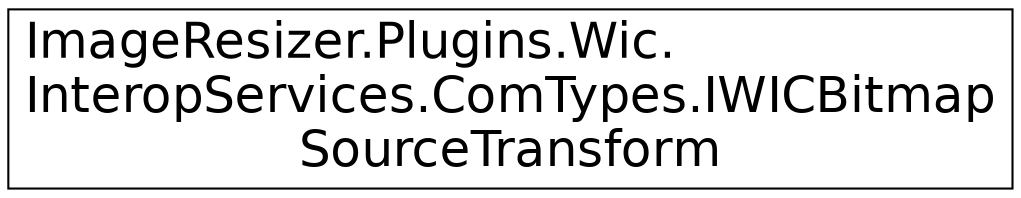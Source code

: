 digraph "Graphical Class Hierarchy"
{
  edge [fontname="Helvetica",fontsize="24",labelfontname="Helvetica",labelfontsize="24"];
  node [fontname="Helvetica",fontsize="24",shape=record];
  rankdir="LR";
  Node1 [label="ImageResizer.Plugins.Wic.\lInteropServices.ComTypes.IWICBitmap\lSourceTransform",height=0.2,width=0.4,color="black", fillcolor="white", style="filled",URL="$interface_image_resizer_1_1_plugins_1_1_wic_1_1_interop_services_1_1_com_types_1_1_i_w_i_c_bitmap_source_transform.html"];
}
